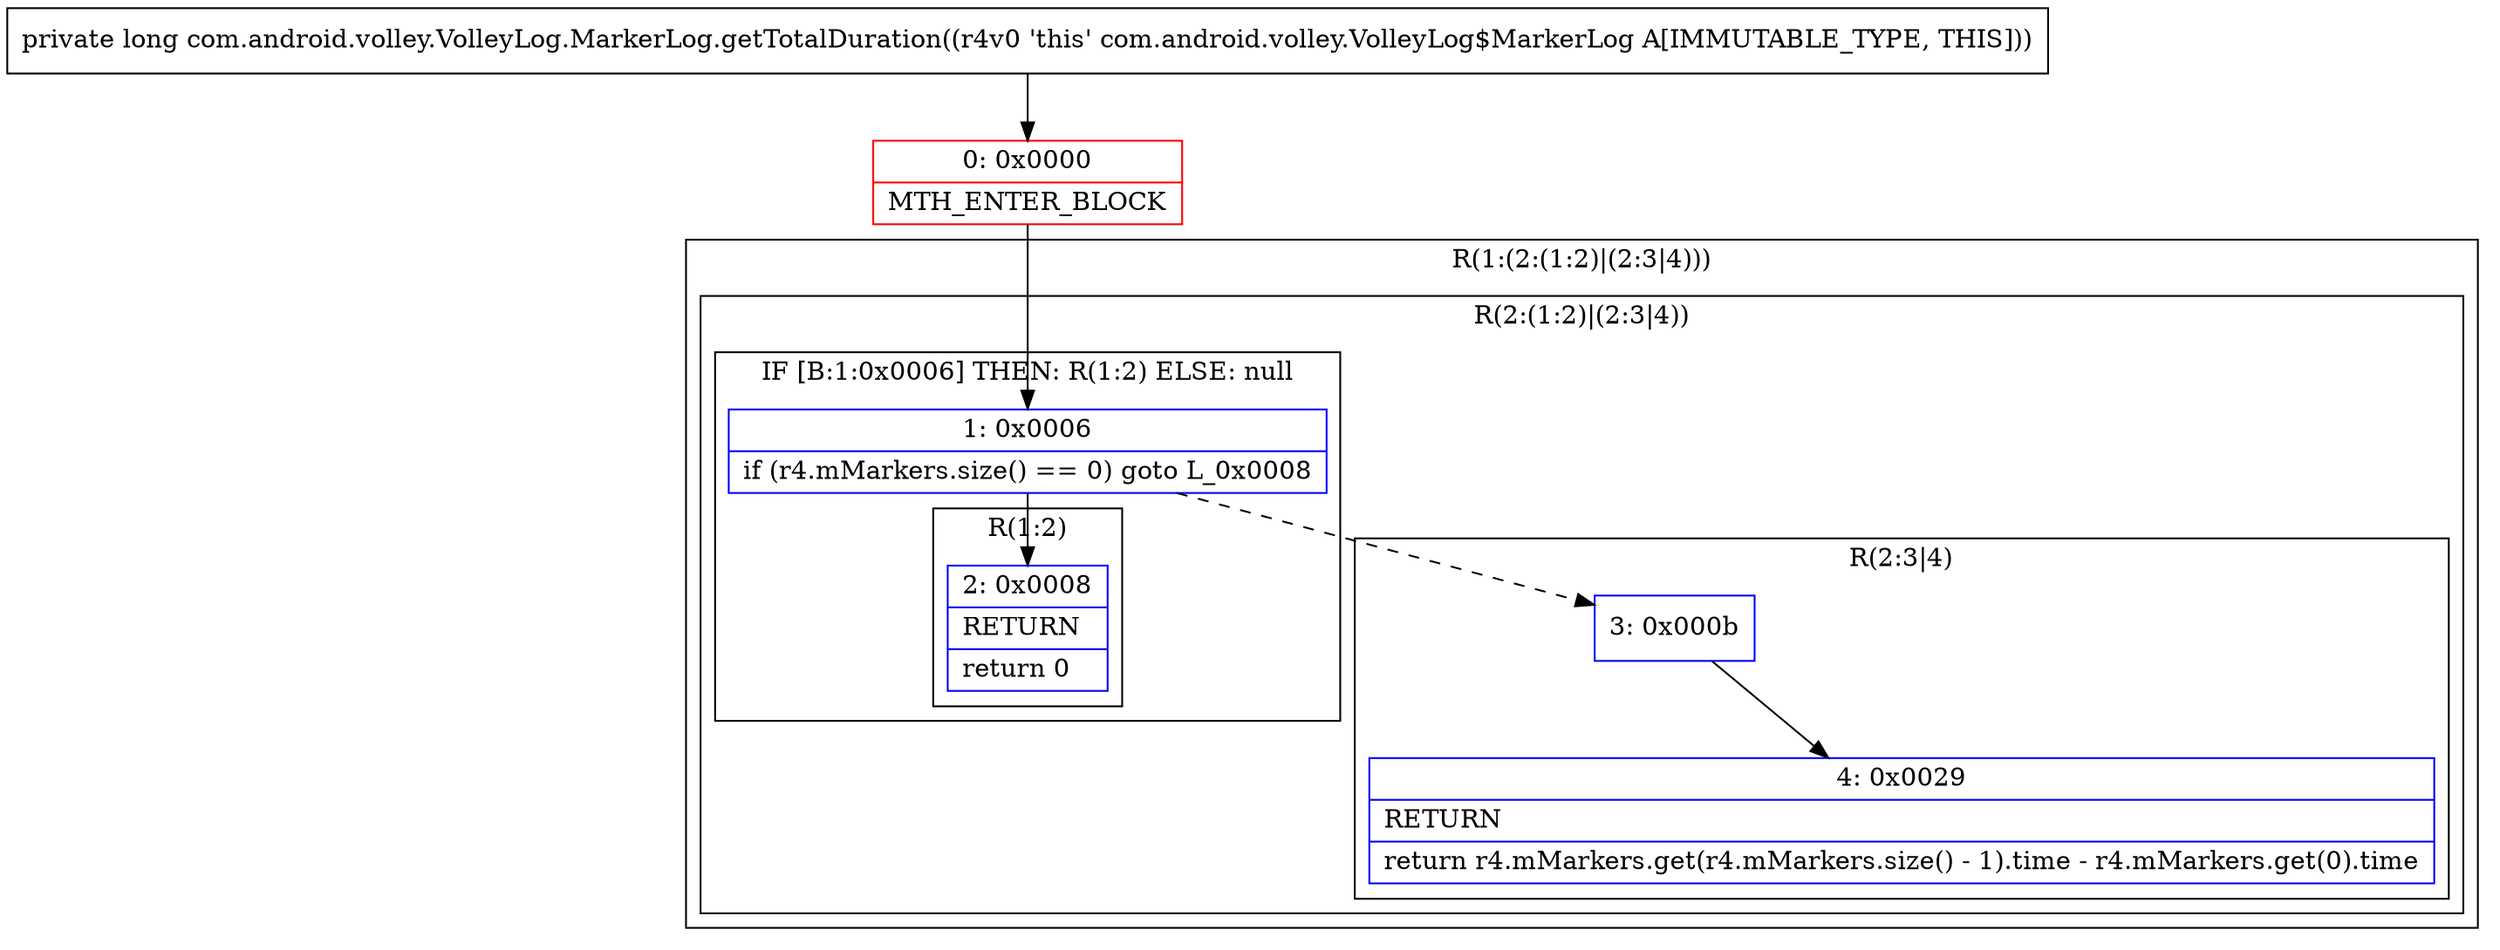 digraph "CFG forcom.android.volley.VolleyLog.MarkerLog.getTotalDuration()J" {
subgraph cluster_Region_816171508 {
label = "R(1:(2:(1:2)|(2:3|4)))";
node [shape=record,color=blue];
subgraph cluster_Region_2129937175 {
label = "R(2:(1:2)|(2:3|4))";
node [shape=record,color=blue];
subgraph cluster_IfRegion_788295879 {
label = "IF [B:1:0x0006] THEN: R(1:2) ELSE: null";
node [shape=record,color=blue];
Node_1 [shape=record,label="{1\:\ 0x0006|if (r4.mMarkers.size() == 0) goto L_0x0008\l}"];
subgraph cluster_Region_490243869 {
label = "R(1:2)";
node [shape=record,color=blue];
Node_2 [shape=record,label="{2\:\ 0x0008|RETURN\l|return 0\l}"];
}
}
subgraph cluster_Region_55314215 {
label = "R(2:3|4)";
node [shape=record,color=blue];
Node_3 [shape=record,label="{3\:\ 0x000b}"];
Node_4 [shape=record,label="{4\:\ 0x0029|RETURN\l|return r4.mMarkers.get(r4.mMarkers.size() \- 1).time \- r4.mMarkers.get(0).time\l}"];
}
}
}
Node_0 [shape=record,color=red,label="{0\:\ 0x0000|MTH_ENTER_BLOCK\l}"];
MethodNode[shape=record,label="{private long com.android.volley.VolleyLog.MarkerLog.getTotalDuration((r4v0 'this' com.android.volley.VolleyLog$MarkerLog A[IMMUTABLE_TYPE, THIS])) }"];
MethodNode -> Node_0;
Node_1 -> Node_2;
Node_1 -> Node_3[style=dashed];
Node_3 -> Node_4;
Node_0 -> Node_1;
}

